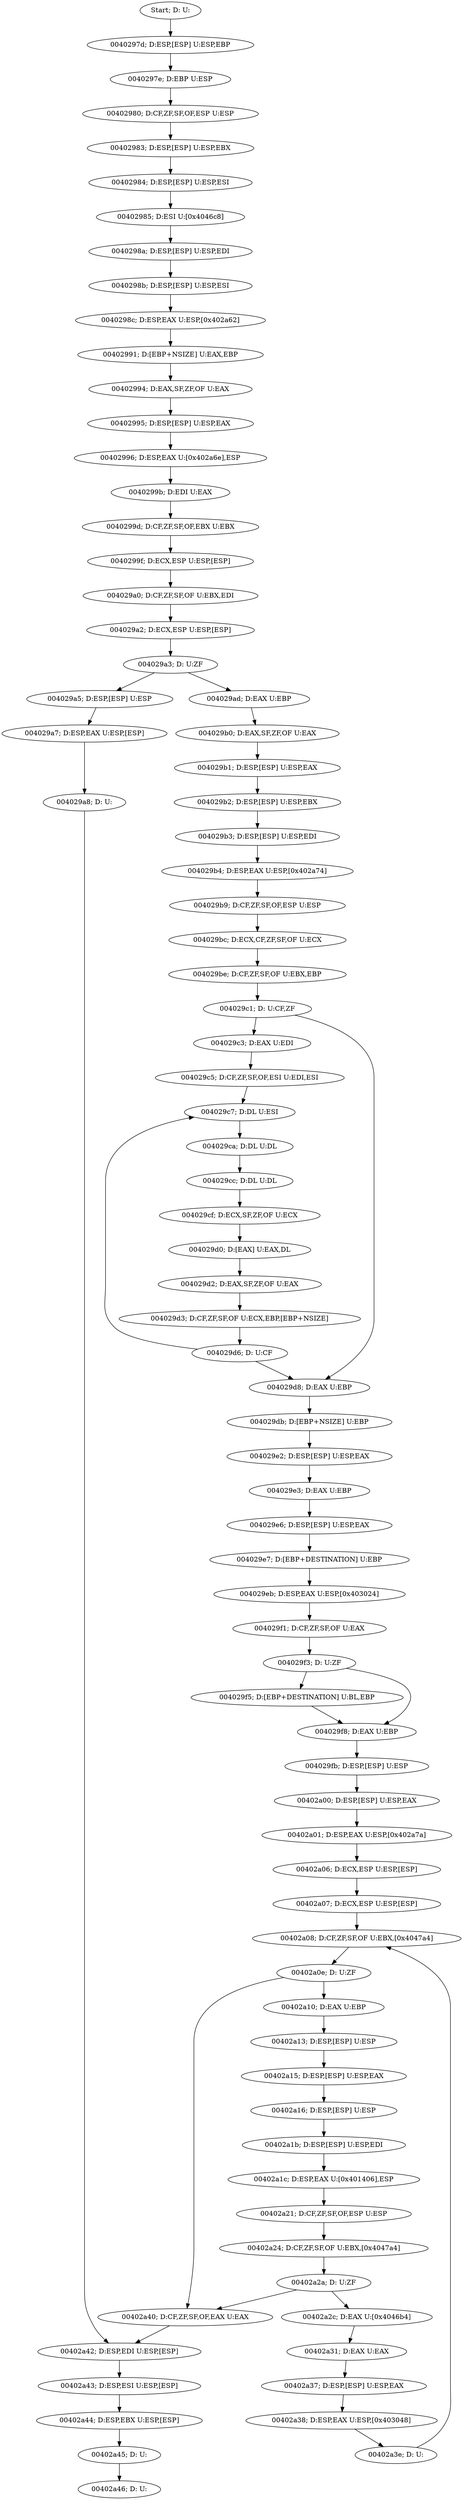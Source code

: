 digraph {
	n0 [label="Start; D: U:"]
	n1 [label="0040297d; D:ESP,[ESP] U:ESP,EBP"]
	n2 [label="0040297e; D:EBP U:ESP"]
	n3 [label="00402980; D:CF,ZF,SF,OF,ESP U:ESP"]
	n4 [label="00402983; D:ESP,[ESP] U:ESP,EBX"]
	n5 [label="00402984; D:ESP,[ESP] U:ESP,ESI"]
	n6 [label="00402985; D:ESI U:[0x4046c8]"]
	n7 [label="0040298a; D:ESP,[ESP] U:ESP,EDI"]
	n8 [label="0040298b; D:ESP,[ESP] U:ESP,ESI"]
	n9 [label="0040298c; D:ESP,EAX U:ESP,[0x402a62]"]
	n10 [label="00402991; D:[EBP+NSIZE] U:EAX,EBP"]
	n11 [label="00402994; D:EAX,SF,ZF,OF U:EAX"]
	n12 [label="00402995; D:ESP,[ESP] U:ESP,EAX"]
	n13 [label="00402996; D:ESP,EAX U:[0x402a6e],ESP"]
	n14 [label="0040299b; D:EDI U:EAX"]
	n15 [label="0040299d; D:CF,ZF,SF,OF,EBX U:EBX"]
	n16 [label="0040299f; D:ECX,ESP U:ESP,[ESP]"]
	n17 [label="004029a0; D:CF,ZF,SF,OF U:EBX,EDI"]
	n18 [label="004029a2; D:ECX,ESP U:ESP,[ESP]"]
	n19 [label="004029a3; D: U:ZF"]
	n20 [label="004029a5; D:ESP,[ESP] U:ESP"]
	n21 [label="004029a7; D:ESP,EAX U:ESP,[ESP]"]
	n22 [label="004029a8; D: U:"]
	n23 [label="004029ad; D:EAX U:EBP"]
	n24 [label="004029b0; D:EAX,SF,ZF,OF U:EAX"]
	n25 [label="004029b1; D:ESP,[ESP] U:ESP,EAX"]
	n26 [label="004029b2; D:ESP,[ESP] U:ESP,EBX"]
	n27 [label="004029b3; D:ESP,[ESP] U:ESP,EDI"]
	n28 [label="004029b4; D:ESP,EAX U:ESP,[0x402a74]"]
	n29 [label="004029b9; D:CF,ZF,SF,OF,ESP U:ESP"]
	n30 [label="004029bc; D:ECX,CF,ZF,SF,OF U:ECX"]
	n31 [label="004029be; D:CF,ZF,SF,OF U:EBX,EBP"]
	n32 [label="004029c1; D: U:CF,ZF"]
	n33 [label="004029c3; D:EAX U:EDI"]
	n34 [label="004029c5; D:CF,ZF,SF,OF,ESI U:EDI,ESI"]
	n35 [label="004029c7; D:DL U:ESI"]
	n36 [label="004029ca; D:DL U:DL"]
	n37 [label="004029cc; D:DL U:DL"]
	n38 [label="004029cf; D:ECX,SF,ZF,OF U:ECX"]
	n39 [label="004029d0; D:[EAX] U:EAX,DL"]
	n40 [label="004029d2; D:EAX,SF,ZF,OF U:EAX"]
	n41 [label="004029d3; D:CF,ZF,SF,OF U:ECX,EBP,[EBP+NSIZE]"]
	n42 [label="004029d6; D: U:CF"]
	n43 [label="004029d8; D:EAX U:EBP"]
	n44 [label="004029db; D:[EBP+NSIZE] U:EBP"]
	n45 [label="004029e2; D:ESP,[ESP] U:ESP,EAX"]
	n46 [label="004029e3; D:EAX U:EBP"]
	n47 [label="004029e6; D:ESP,[ESP] U:ESP,EAX"]
	n48 [label="004029e7; D:[EBP+DESTINATION] U:EBP"]
	n49 [label="004029eb; D:ESP,EAX U:ESP,[0x403024]"]
	n50 [label="004029f1; D:CF,ZF,SF,OF U:EAX"]
	n51 [label="004029f3; D: U:ZF"]
	n52 [label="004029f5; D:[EBP+DESTINATION] U:BL,EBP"]
	n53 [label="004029f8; D:EAX U:EBP"]
	n54 [label="004029fb; D:ESP,[ESP] U:ESP"]
	n55 [label="00402a00; D:ESP,[ESP] U:ESP,EAX"]
	n56 [label="00402a01; D:ESP,EAX U:ESP,[0x402a7a]"]
	n57 [label="00402a06; D:ECX,ESP U:ESP,[ESP]"]
	n58 [label="00402a07; D:ECX,ESP U:ESP,[ESP]"]
	n59 [label="00402a08; D:CF,ZF,SF,OF U:EBX,[0x4047a4]"]
	n60 [label="00402a0e; D: U:ZF"]
	n61 [label="00402a10; D:EAX U:EBP"]
	n62 [label="00402a13; D:ESP,[ESP] U:ESP"]
	n63 [label="00402a15; D:ESP,[ESP] U:ESP,EAX"]
	n64 [label="00402a16; D:ESP,[ESP] U:ESP"]
	n65 [label="00402a1b; D:ESP,[ESP] U:ESP,EDI"]
	n66 [label="00402a1c; D:ESP,EAX U:[0x401406],ESP"]
	n67 [label="00402a21; D:CF,ZF,SF,OF,ESP U:ESP"]
	n68 [label="00402a24; D:CF,ZF,SF,OF U:EBX,[0x4047a4]"]
	n69 [label="00402a2a; D: U:ZF"]
	n70 [label="00402a2c; D:EAX U:[0x4046b4]"]
	n71 [label="00402a31; D:EAX U:EAX"]
	n72 [label="00402a37; D:ESP,[ESP] U:ESP,EAX"]
	n73 [label="00402a38; D:ESP,EAX U:ESP,[0x403048]"]
	n74 [label="00402a3e; D: U:"]
	n75 [label="00402a40; D:CF,ZF,SF,OF,EAX U:EAX"]
	n76 [label="00402a42; D:ESP,EDI U:ESP,[ESP]"]
	n77 [label="00402a43; D:ESP,ESI U:ESP,[ESP]"]
	n78 [label="00402a44; D:ESP,EBX U:ESP,[ESP]"]
	n79 [label="00402a45; D: U:"]
	n80 [label="00402a46; D: U:"]

	n0 -> n1
	n1 -> n2
	n2 -> n3
	n3 -> n4
	n4 -> n5
	n5 -> n6
	n6 -> n7
	n7 -> n8
	n8 -> n9
	n9 -> n10
	n10 -> n11
	n11 -> n12
	n12 -> n13
	n13 -> n14
	n14 -> n15
	n15 -> n16
	n16 -> n17
	n17 -> n18
	n18 -> n19
	n19 -> n20
	n19 -> n23
	n20 -> n21
	n21 -> n22
	n22 -> n76
	n23 -> n24
	n24 -> n25
	n25 -> n26
	n26 -> n27
	n27 -> n28
	n28 -> n29
	n29 -> n30
	n30 -> n31
	n31 -> n32
	n32 -> n33
	n32 -> n43
	n33 -> n34
	n34 -> n35
	n35 -> n36
	n36 -> n37
	n37 -> n38
	n38 -> n39
	n39 -> n40
	n40 -> n41
	n41 -> n42
	n42 -> n43
	n42 -> n35
	n43 -> n44
	n44 -> n45
	n45 -> n46
	n46 -> n47
	n47 -> n48
	n48 -> n49
	n49 -> n50
	n50 -> n51
	n51 -> n52
	n51 -> n53
	n52 -> n53
	n53 -> n54
	n54 -> n55
	n55 -> n56
	n56 -> n57
	n57 -> n58
	n58 -> n59
	n59 -> n60
	n60 -> n61
	n60 -> n75
	n61 -> n62
	n62 -> n63
	n63 -> n64
	n64 -> n65
	n65 -> n66
	n66 -> n67
	n67 -> n68
	n68 -> n69
	n69 -> n70
	n69 -> n75
	n70 -> n71
	n71 -> n72
	n72 -> n73
	n73 -> n74
	n74 -> n59
	n75 -> n76
	n76 -> n77
	n77 -> n78
	n78 -> n79
	n79 -> n80

}